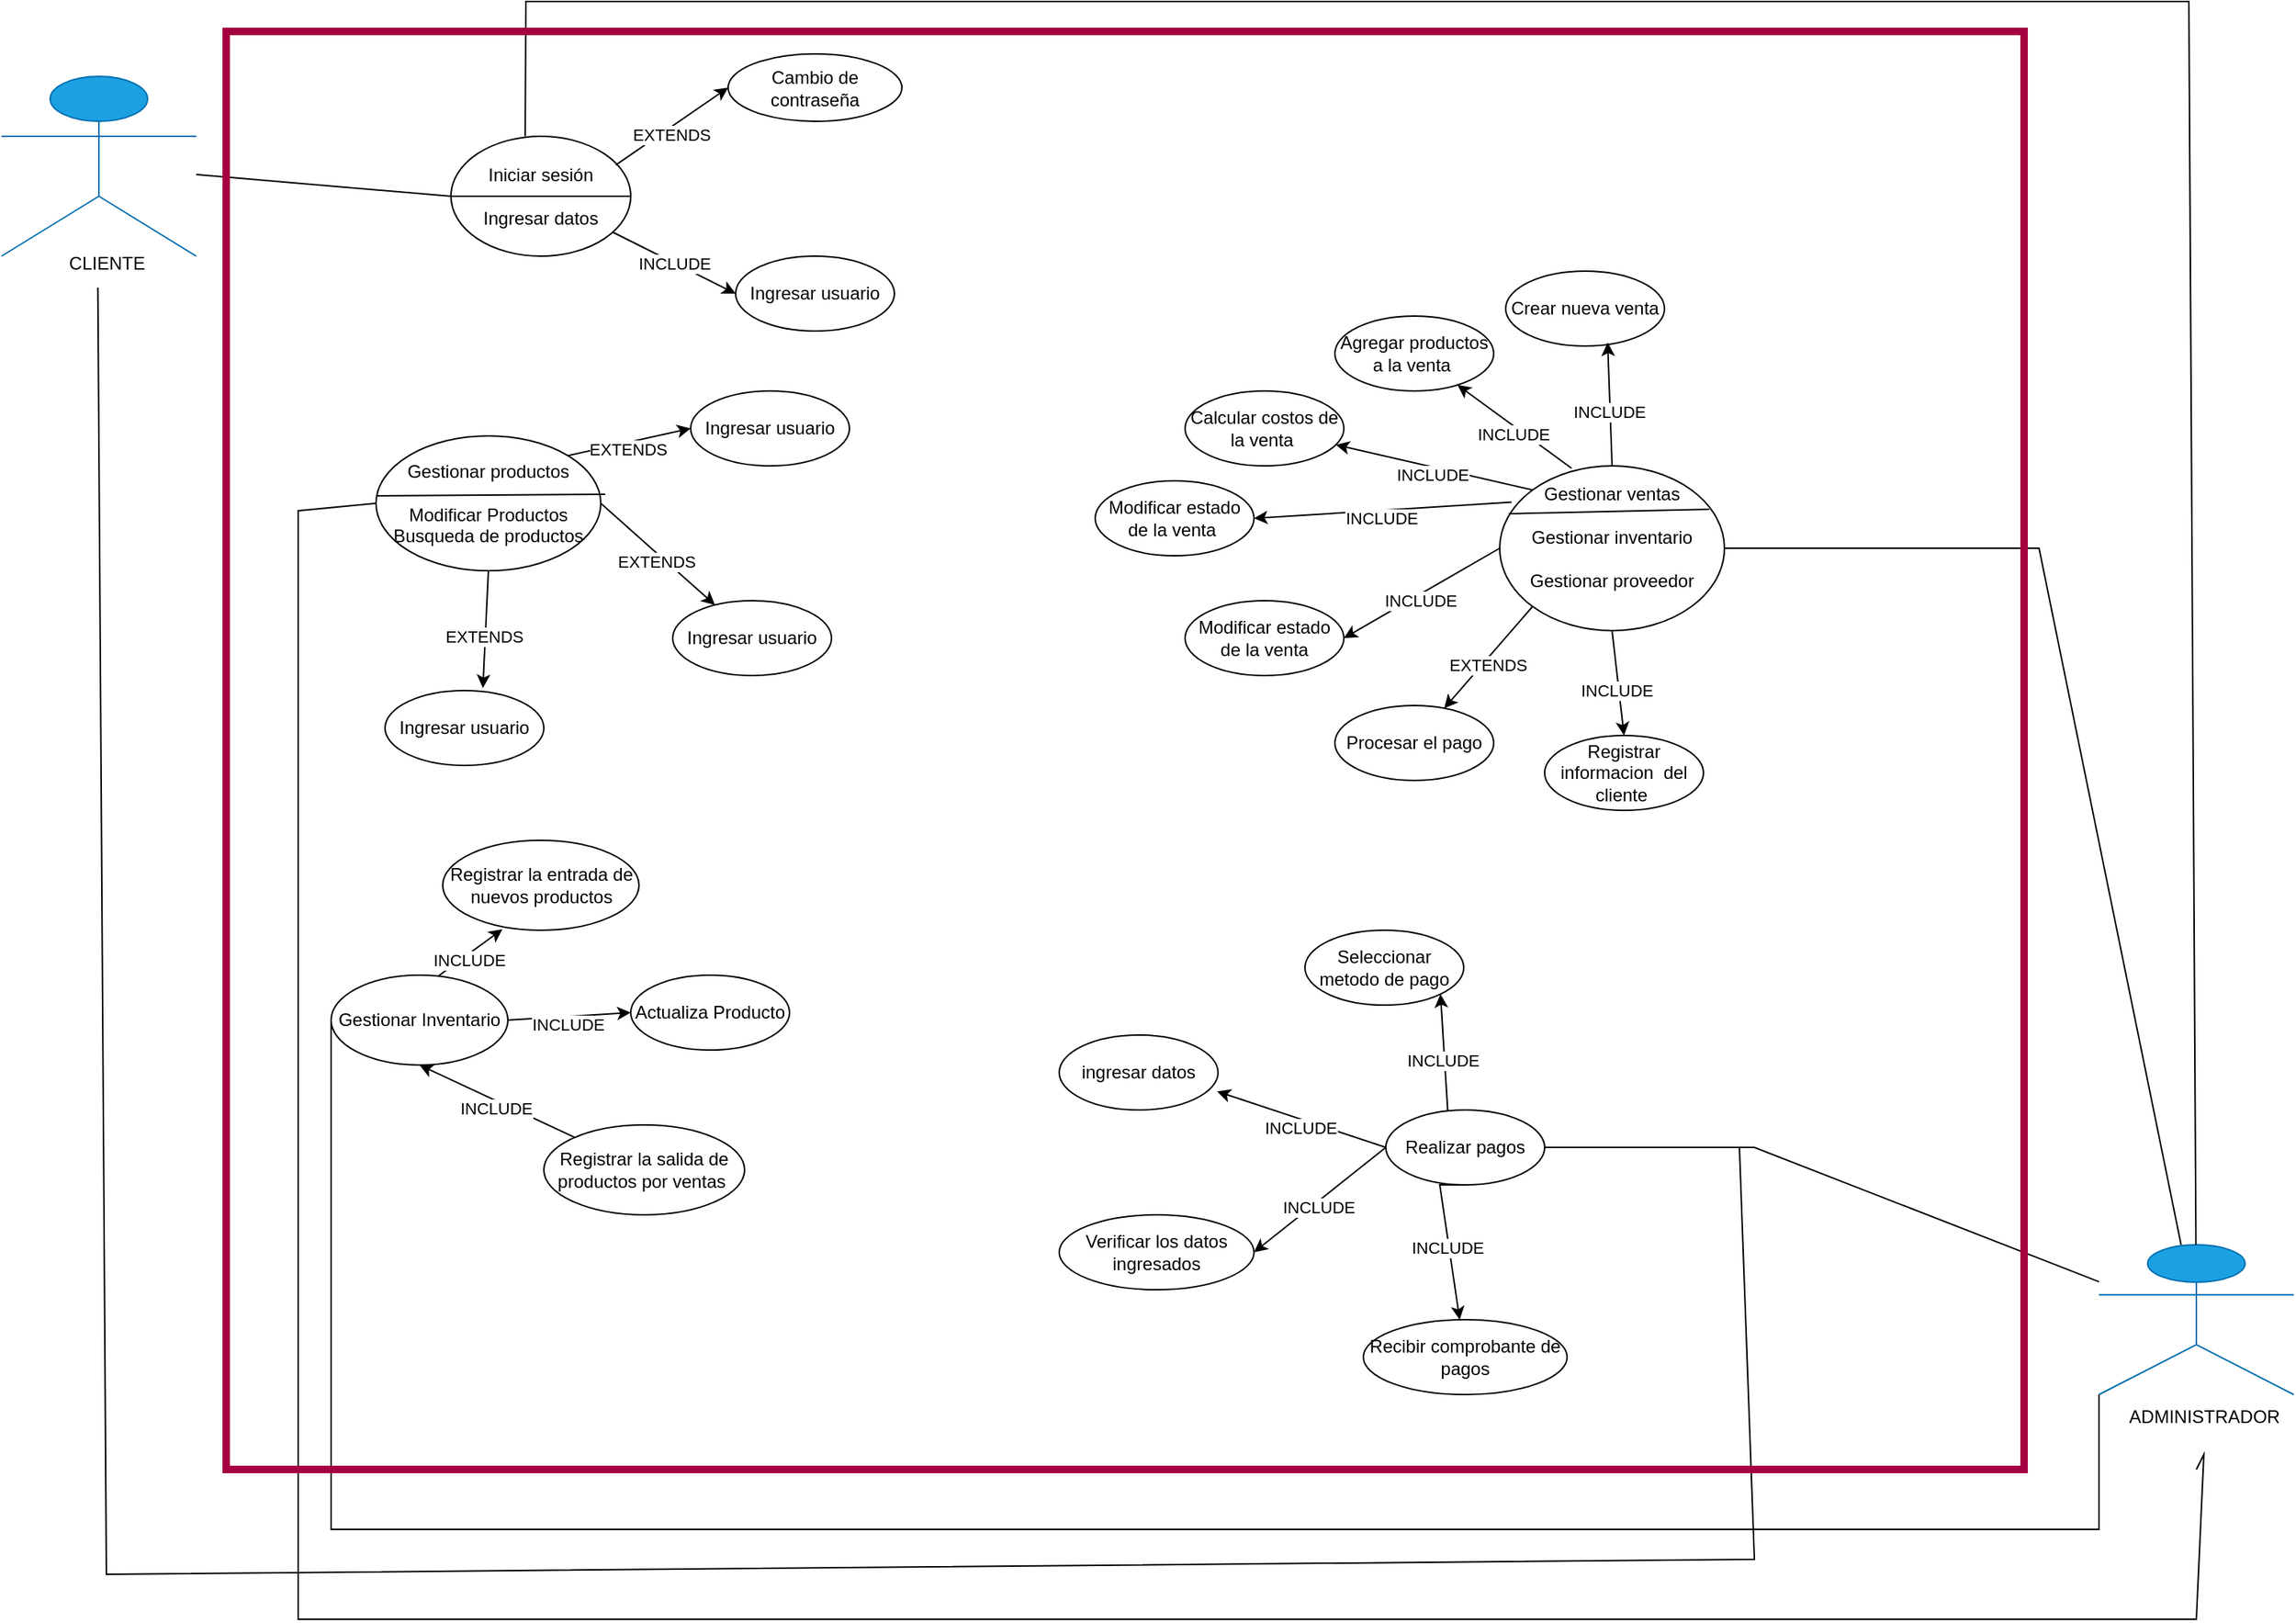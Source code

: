 <mxfile version="24.6.2" type="google">
  <diagram name="Página-1" id="Et5_oEfdTs3J56qVDUQK">
    <mxGraphModel dx="3787" dy="2285" grid="1" gridSize="10" guides="1" tooltips="1" connect="1" arrows="1" fold="1" page="1" pageScale="1" pageWidth="827" pageHeight="1169" math="0" shadow="0">
      <root>
        <mxCell id="0" />
        <mxCell id="1" parent="0" />
        <mxCell id="SyitlZRRvDJ0lu8L_DGC-1" value="CLIENTE" style="shape=umlActor;verticalLabelPosition=bottom;verticalAlign=top;html=1;outlineConnect=0;fillColor=#1ba1e2;strokeColor=#006EAF;fontColor=#ffffff;" vertex="1" parent="1">
          <mxGeometry x="-140" width="130" height="120" as="geometry" />
        </mxCell>
        <mxCell id="SyitlZRRvDJ0lu8L_DGC-7" value="ADMINISTRADOR" style="shape=umlActor;verticalLabelPosition=bottom;verticalAlign=top;html=1;outlineConnect=0;fillColor=#1ba1e2;strokeColor=#006EAF;fontColor=#ffffff;" vertex="1" parent="1">
          <mxGeometry x="1260" y="780" width="130" height="100" as="geometry" />
        </mxCell>
        <mxCell id="SyitlZRRvDJ0lu8L_DGC-8" value="Iniciar sesión&lt;div&gt;&lt;br&gt;&lt;/div&gt;&lt;div&gt;Ingresar datos&lt;/div&gt;" style="ellipse;whiteSpace=wrap;html=1;" vertex="1" parent="1">
          <mxGeometry x="160" y="40" width="120" height="80" as="geometry" />
        </mxCell>
        <mxCell id="SyitlZRRvDJ0lu8L_DGC-9" value="" style="endArrow=none;html=1;rounded=0;exitX=0;exitY=0.5;exitDx=0;exitDy=0;entryX=1;entryY=0.5;entryDx=0;entryDy=0;" edge="1" parent="1" source="SyitlZRRvDJ0lu8L_DGC-8" target="SyitlZRRvDJ0lu8L_DGC-8">
          <mxGeometry width="50" height="50" relative="1" as="geometry">
            <mxPoint x="410" y="120" as="sourcePoint" />
            <mxPoint x="460" y="70" as="targetPoint" />
          </mxGeometry>
        </mxCell>
        <mxCell id="SyitlZRRvDJ0lu8L_DGC-10" value="Cambio de contraseña" style="ellipse;whiteSpace=wrap;html=1;" vertex="1" parent="1">
          <mxGeometry x="345" y="-15" width="116" height="45" as="geometry" />
        </mxCell>
        <mxCell id="SyitlZRRvDJ0lu8L_DGC-11" value="Ingresar usuario" style="ellipse;whiteSpace=wrap;html=1;" vertex="1" parent="1">
          <mxGeometry x="350" y="120" width="106" height="50" as="geometry" />
        </mxCell>
        <mxCell id="SyitlZRRvDJ0lu8L_DGC-12" value="Gestionar productos&lt;div&gt;&lt;br&gt;&lt;/div&gt;&lt;div&gt;Modificar Productos&lt;/div&gt;&lt;div&gt;Busqueda de productos&lt;/div&gt;" style="ellipse;whiteSpace=wrap;html=1;" vertex="1" parent="1">
          <mxGeometry x="110" y="240" width="150" height="90" as="geometry" />
        </mxCell>
        <mxCell id="SyitlZRRvDJ0lu8L_DGC-13" value="" style="endArrow=none;html=1;rounded=0;exitX=0;exitY=0.5;exitDx=0;exitDy=0;entryX=1.02;entryY=0.433;entryDx=0;entryDy=0;entryPerimeter=0;" edge="1" parent="1" target="SyitlZRRvDJ0lu8L_DGC-12">
          <mxGeometry width="50" height="50" relative="1" as="geometry">
            <mxPoint x="110" y="280" as="sourcePoint" />
            <mxPoint x="230" y="280" as="targetPoint" />
          </mxGeometry>
        </mxCell>
        <mxCell id="SyitlZRRvDJ0lu8L_DGC-14" value="Ingresar usuario" style="ellipse;whiteSpace=wrap;html=1;" vertex="1" parent="1">
          <mxGeometry x="320" y="210" width="106" height="50" as="geometry" />
        </mxCell>
        <mxCell id="SyitlZRRvDJ0lu8L_DGC-15" value="Ingresar usuario" style="ellipse;whiteSpace=wrap;html=1;" vertex="1" parent="1">
          <mxGeometry x="116" y="410" width="106" height="50" as="geometry" />
        </mxCell>
        <mxCell id="SyitlZRRvDJ0lu8L_DGC-16" value="Ingresar usuario" style="ellipse;whiteSpace=wrap;html=1;" vertex="1" parent="1">
          <mxGeometry x="308" y="350" width="106" height="50" as="geometry" />
        </mxCell>
        <mxCell id="SyitlZRRvDJ0lu8L_DGC-17" value="Registrar la salida de productos por ventas&amp;nbsp;" style="ellipse;whiteSpace=wrap;html=1;" vertex="1" parent="1">
          <mxGeometry x="222" y="700" width="134" height="60" as="geometry" />
        </mxCell>
        <mxCell id="SyitlZRRvDJ0lu8L_DGC-18" value="Actualiza Producto" style="ellipse;whiteSpace=wrap;html=1;" vertex="1" parent="1">
          <mxGeometry x="280" y="600" width="106" height="50" as="geometry" />
        </mxCell>
        <mxCell id="SyitlZRRvDJ0lu8L_DGC-19" value="Registrar la entrada de nuevos productos" style="ellipse;whiteSpace=wrap;html=1;" vertex="1" parent="1">
          <mxGeometry x="154.5" y="510" width="131" height="60" as="geometry" />
        </mxCell>
        <mxCell id="SyitlZRRvDJ0lu8L_DGC-20" value="Gestionar Inventario" style="ellipse;whiteSpace=wrap;html=1;" vertex="1" parent="1">
          <mxGeometry x="80" y="600" width="118" height="60" as="geometry" />
        </mxCell>
        <mxCell id="SyitlZRRvDJ0lu8L_DGC-22" value="Gestionar ventas&lt;div&gt;&lt;br&gt;&lt;/div&gt;&lt;div&gt;Gestionar inventario&lt;/div&gt;&lt;div&gt;&lt;br&gt;&lt;/div&gt;&lt;div&gt;Gestionar proveedor&lt;/div&gt;&lt;div&gt;&lt;br&gt;&lt;/div&gt;" style="ellipse;whiteSpace=wrap;html=1;" vertex="1" parent="1">
          <mxGeometry x="860" y="260" width="150" height="110" as="geometry" />
        </mxCell>
        <mxCell id="SyitlZRRvDJ0lu8L_DGC-23" value="" style="endArrow=none;html=1;rounded=0;exitX=0.04;exitY=0.291;exitDx=0;exitDy=0;exitPerimeter=0;entryX=0.933;entryY=0.264;entryDx=0;entryDy=0;entryPerimeter=0;" edge="1" parent="1" source="SyitlZRRvDJ0lu8L_DGC-22" target="SyitlZRRvDJ0lu8L_DGC-22">
          <mxGeometry width="50" height="50" relative="1" as="geometry">
            <mxPoint x="760" y="450" as="sourcePoint" />
            <mxPoint x="810" y="400" as="targetPoint" />
          </mxGeometry>
        </mxCell>
        <mxCell id="SyitlZRRvDJ0lu8L_DGC-24" value="Procesar el pago" style="ellipse;whiteSpace=wrap;html=1;" vertex="1" parent="1">
          <mxGeometry x="750" y="420" width="106" height="50" as="geometry" />
        </mxCell>
        <mxCell id="SyitlZRRvDJ0lu8L_DGC-25" value="Modificar estado de la venta" style="ellipse;whiteSpace=wrap;html=1;" vertex="1" parent="1">
          <mxGeometry x="650" y="350" width="106" height="50" as="geometry" />
        </mxCell>
        <mxCell id="SyitlZRRvDJ0lu8L_DGC-26" value="Modificar estado de la venta&amp;nbsp;" style="ellipse;whiteSpace=wrap;html=1;" vertex="1" parent="1">
          <mxGeometry x="590" y="270" width="106" height="50" as="geometry" />
        </mxCell>
        <mxCell id="SyitlZRRvDJ0lu8L_DGC-27" value="Calcular costos de la venta&amp;nbsp;" style="ellipse;whiteSpace=wrap;html=1;" vertex="1" parent="1">
          <mxGeometry x="650" y="210" width="106" height="50" as="geometry" />
        </mxCell>
        <mxCell id="SyitlZRRvDJ0lu8L_DGC-28" value="Agregar productos a la venta&amp;nbsp;" style="ellipse;whiteSpace=wrap;html=1;" vertex="1" parent="1">
          <mxGeometry x="750" y="160" width="106" height="50" as="geometry" />
        </mxCell>
        <mxCell id="SyitlZRRvDJ0lu8L_DGC-29" value="Crear nueva venta" style="ellipse;whiteSpace=wrap;html=1;" vertex="1" parent="1">
          <mxGeometry x="864" y="130" width="106" height="50" as="geometry" />
        </mxCell>
        <mxCell id="SyitlZRRvDJ0lu8L_DGC-30" value="Registrar informacion&amp;nbsp; del cliente&amp;nbsp;" style="ellipse;whiteSpace=wrap;html=1;" vertex="1" parent="1">
          <mxGeometry x="890" y="440" width="106" height="50" as="geometry" />
        </mxCell>
        <mxCell id="SyitlZRRvDJ0lu8L_DGC-31" value="Realizar pagos" style="ellipse;whiteSpace=wrap;html=1;" vertex="1" parent="1">
          <mxGeometry x="784" y="690" width="106" height="50" as="geometry" />
        </mxCell>
        <mxCell id="SyitlZRRvDJ0lu8L_DGC-32" value="Recibir comprobante de pagos" style="ellipse;whiteSpace=wrap;html=1;" vertex="1" parent="1">
          <mxGeometry x="769" y="830" width="136" height="50" as="geometry" />
        </mxCell>
        <mxCell id="SyitlZRRvDJ0lu8L_DGC-33" value="Verificar los datos ingresados" style="ellipse;whiteSpace=wrap;html=1;" vertex="1" parent="1">
          <mxGeometry x="566" y="760" width="130" height="50" as="geometry" />
        </mxCell>
        <mxCell id="SyitlZRRvDJ0lu8L_DGC-34" value="ingresar datos" style="ellipse;whiteSpace=wrap;html=1;" vertex="1" parent="1">
          <mxGeometry x="566" y="640" width="106" height="50" as="geometry" />
        </mxCell>
        <mxCell id="SyitlZRRvDJ0lu8L_DGC-35" value="Seleccionar metodo de pago" style="ellipse;whiteSpace=wrap;html=1;" vertex="1" parent="1">
          <mxGeometry x="730" y="570" width="106" height="50" as="geometry" />
        </mxCell>
        <mxCell id="SyitlZRRvDJ0lu8L_DGC-36" value="" style="endArrow=none;html=1;rounded=0;entryX=0;entryY=0.5;entryDx=0;entryDy=0;" edge="1" parent="1" source="SyitlZRRvDJ0lu8L_DGC-1" target="SyitlZRRvDJ0lu8L_DGC-8">
          <mxGeometry width="50" height="50" relative="1" as="geometry">
            <mxPoint x="290" y="190" as="sourcePoint" />
            <mxPoint x="340" y="140" as="targetPoint" />
          </mxGeometry>
        </mxCell>
        <mxCell id="SyitlZRRvDJ0lu8L_DGC-37" value="INCLUDE" style="endArrow=classic;html=1;rounded=0;entryX=0;entryY=0.5;entryDx=0;entryDy=0;" edge="1" parent="1" source="SyitlZRRvDJ0lu8L_DGC-8" target="SyitlZRRvDJ0lu8L_DGC-11">
          <mxGeometry relative="1" as="geometry">
            <mxPoint x="260" y="160" as="sourcePoint" />
            <mxPoint x="360" y="160" as="targetPoint" />
          </mxGeometry>
        </mxCell>
        <mxCell id="SyitlZRRvDJ0lu8L_DGC-39" value="" style="endArrow=classic;html=1;rounded=0;exitX=1;exitY=0;exitDx=0;exitDy=0;entryX=0;entryY=0.5;entryDx=0;entryDy=0;" edge="1" parent="1" target="SyitlZRRvDJ0lu8L_DGC-10">
          <mxGeometry relative="1" as="geometry">
            <mxPoint x="269.996" y="59.216" as="sourcePoint" />
            <mxPoint x="339.57" y="30" as="targetPoint" />
          </mxGeometry>
        </mxCell>
        <mxCell id="SyitlZRRvDJ0lu8L_DGC-40" value="EXTENDS" style="edgeLabel;resizable=0;html=1;;align=center;verticalAlign=middle;" connectable="0" vertex="1" parent="SyitlZRRvDJ0lu8L_DGC-39">
          <mxGeometry relative="1" as="geometry">
            <mxPoint x="-1" y="5" as="offset" />
          </mxGeometry>
        </mxCell>
        <mxCell id="SyitlZRRvDJ0lu8L_DGC-41" value="" style="endArrow=classic;html=1;rounded=0;exitX=0.5;exitY=1;exitDx=0;exitDy=0;entryX=0.616;entryY=-0.033;entryDx=0;entryDy=0;entryPerimeter=0;" edge="1" parent="1" source="SyitlZRRvDJ0lu8L_DGC-12" target="SyitlZRRvDJ0lu8L_DGC-15">
          <mxGeometry relative="1" as="geometry">
            <mxPoint x="279.996" y="69.216" as="sourcePoint" />
            <mxPoint x="355" y="18" as="targetPoint" />
          </mxGeometry>
        </mxCell>
        <mxCell id="SyitlZRRvDJ0lu8L_DGC-42" value="EXTENDS" style="edgeLabel;resizable=0;html=1;;align=center;verticalAlign=middle;" connectable="0" vertex="1" parent="SyitlZRRvDJ0lu8L_DGC-41">
          <mxGeometry relative="1" as="geometry">
            <mxPoint x="-1" y="5" as="offset" />
          </mxGeometry>
        </mxCell>
        <mxCell id="SyitlZRRvDJ0lu8L_DGC-43" value="" style="endArrow=classic;html=1;rounded=0;exitX=1;exitY=0.5;exitDx=0;exitDy=0;" edge="1" parent="1" source="SyitlZRRvDJ0lu8L_DGC-12" target="SyitlZRRvDJ0lu8L_DGC-16">
          <mxGeometry relative="1" as="geometry">
            <mxPoint x="289.996" y="79.216" as="sourcePoint" />
            <mxPoint x="365" y="28" as="targetPoint" />
          </mxGeometry>
        </mxCell>
        <mxCell id="SyitlZRRvDJ0lu8L_DGC-44" value="EXTENDS" style="edgeLabel;resizable=0;html=1;;align=center;verticalAlign=middle;" connectable="0" vertex="1" parent="SyitlZRRvDJ0lu8L_DGC-43">
          <mxGeometry relative="1" as="geometry">
            <mxPoint x="-1" y="5" as="offset" />
          </mxGeometry>
        </mxCell>
        <mxCell id="SyitlZRRvDJ0lu8L_DGC-45" value="" style="endArrow=classic;html=1;rounded=0;exitX=1;exitY=0;exitDx=0;exitDy=0;entryX=0;entryY=0.5;entryDx=0;entryDy=0;" edge="1" parent="1" source="SyitlZRRvDJ0lu8L_DGC-12" target="SyitlZRRvDJ0lu8L_DGC-14">
          <mxGeometry relative="1" as="geometry">
            <mxPoint x="299.996" y="89.216" as="sourcePoint" />
            <mxPoint x="375" y="38" as="targetPoint" />
          </mxGeometry>
        </mxCell>
        <mxCell id="SyitlZRRvDJ0lu8L_DGC-46" value="EXTENDS" style="edgeLabel;resizable=0;html=1;;align=center;verticalAlign=middle;" connectable="0" vertex="1" parent="SyitlZRRvDJ0lu8L_DGC-45">
          <mxGeometry relative="1" as="geometry">
            <mxPoint x="-1" y="5" as="offset" />
          </mxGeometry>
        </mxCell>
        <mxCell id="SyitlZRRvDJ0lu8L_DGC-47" value="" style="endArrow=classic;html=1;rounded=0;exitX=0;exitY=1;exitDx=0;exitDy=0;" edge="1" parent="1" source="SyitlZRRvDJ0lu8L_DGC-22" target="SyitlZRRvDJ0lu8L_DGC-24">
          <mxGeometry relative="1" as="geometry">
            <mxPoint x="270" y="295" as="sourcePoint" />
            <mxPoint x="346" y="363" as="targetPoint" />
          </mxGeometry>
        </mxCell>
        <mxCell id="SyitlZRRvDJ0lu8L_DGC-48" value="EXTENDS" style="edgeLabel;resizable=0;html=1;;align=center;verticalAlign=middle;" connectable="0" vertex="1" parent="SyitlZRRvDJ0lu8L_DGC-47">
          <mxGeometry relative="1" as="geometry">
            <mxPoint x="-1" y="5" as="offset" />
          </mxGeometry>
        </mxCell>
        <mxCell id="SyitlZRRvDJ0lu8L_DGC-49" value="" style="endArrow=classic;html=1;rounded=0;exitX=1;exitY=0.5;exitDx=0;exitDy=0;entryX=0;entryY=0.5;entryDx=0;entryDy=0;" edge="1" parent="1" source="SyitlZRRvDJ0lu8L_DGC-20" target="SyitlZRRvDJ0lu8L_DGC-18">
          <mxGeometry relative="1" as="geometry">
            <mxPoint x="501" y="620" as="sourcePoint" />
            <mxPoint x="370" y="550" as="targetPoint" />
          </mxGeometry>
        </mxCell>
        <mxCell id="SyitlZRRvDJ0lu8L_DGC-50" value="INCLUDE" style="edgeLabel;resizable=0;html=1;;align=center;verticalAlign=middle;" connectable="0" vertex="1" parent="SyitlZRRvDJ0lu8L_DGC-49">
          <mxGeometry relative="1" as="geometry">
            <mxPoint x="-1" y="5" as="offset" />
          </mxGeometry>
        </mxCell>
        <mxCell id="SyitlZRRvDJ0lu8L_DGC-51" value="" style="endArrow=classic;html=1;rounded=0;entryX=0.5;entryY=1;entryDx=0;entryDy=0;" edge="1" parent="1" source="SyitlZRRvDJ0lu8L_DGC-17" target="SyitlZRRvDJ0lu8L_DGC-20">
          <mxGeometry relative="1" as="geometry">
            <mxPoint x="290" y="635" as="sourcePoint" />
            <mxPoint x="238" y="640" as="targetPoint" />
          </mxGeometry>
        </mxCell>
        <mxCell id="SyitlZRRvDJ0lu8L_DGC-52" value="INCLUDE" style="edgeLabel;resizable=0;html=1;;align=center;verticalAlign=middle;" connectable="0" vertex="1" parent="SyitlZRRvDJ0lu8L_DGC-51">
          <mxGeometry relative="1" as="geometry">
            <mxPoint x="-1" y="5" as="offset" />
          </mxGeometry>
        </mxCell>
        <mxCell id="SyitlZRRvDJ0lu8L_DGC-53" value="" style="endArrow=classic;html=1;rounded=0;exitX=0.602;exitY=0.017;exitDx=0;exitDy=0;exitPerimeter=0;entryX=0.304;entryY=0.989;entryDx=0;entryDy=0;entryPerimeter=0;" edge="1" parent="1" source="SyitlZRRvDJ0lu8L_DGC-20" target="SyitlZRRvDJ0lu8L_DGC-19">
          <mxGeometry relative="1" as="geometry">
            <mxPoint x="300" y="645" as="sourcePoint" />
            <mxPoint x="390" y="540" as="targetPoint" />
          </mxGeometry>
        </mxCell>
        <mxCell id="SyitlZRRvDJ0lu8L_DGC-54" value="INCLUDE" style="edgeLabel;resizable=0;html=1;;align=center;verticalAlign=middle;" connectable="0" vertex="1" parent="SyitlZRRvDJ0lu8L_DGC-53">
          <mxGeometry relative="1" as="geometry">
            <mxPoint x="-1" y="5" as="offset" />
          </mxGeometry>
        </mxCell>
        <mxCell id="SyitlZRRvDJ0lu8L_DGC-55" value="" style="endArrow=classic;html=1;rounded=0;exitX=0.5;exitY=1;exitDx=0;exitDy=0;" edge="1" parent="1" source="SyitlZRRvDJ0lu8L_DGC-31" target="SyitlZRRvDJ0lu8L_DGC-32">
          <mxGeometry relative="1" as="geometry">
            <mxPoint x="305" y="652" as="sourcePoint" />
            <mxPoint x="299" y="710" as="targetPoint" />
            <Array as="points">
              <mxPoint x="820" y="740" />
            </Array>
          </mxGeometry>
        </mxCell>
        <mxCell id="SyitlZRRvDJ0lu8L_DGC-56" value="INCLUDE" style="edgeLabel;resizable=0;html=1;;align=center;verticalAlign=middle;" connectable="0" vertex="1" parent="SyitlZRRvDJ0lu8L_DGC-55">
          <mxGeometry relative="1" as="geometry">
            <mxPoint x="-1" y="5" as="offset" />
          </mxGeometry>
        </mxCell>
        <mxCell id="SyitlZRRvDJ0lu8L_DGC-57" value="" style="endArrow=classic;html=1;rounded=0;exitX=0;exitY=0.5;exitDx=0;exitDy=0;entryX=1;entryY=0.5;entryDx=0;entryDy=0;" edge="1" parent="1" source="SyitlZRRvDJ0lu8L_DGC-31" target="SyitlZRRvDJ0lu8L_DGC-33">
          <mxGeometry relative="1" as="geometry">
            <mxPoint x="315" y="662" as="sourcePoint" />
            <mxPoint x="309" y="720" as="targetPoint" />
          </mxGeometry>
        </mxCell>
        <mxCell id="SyitlZRRvDJ0lu8L_DGC-58" value="INCLUDE" style="edgeLabel;resizable=0;html=1;;align=center;verticalAlign=middle;" connectable="0" vertex="1" parent="SyitlZRRvDJ0lu8L_DGC-57">
          <mxGeometry relative="1" as="geometry">
            <mxPoint x="-1" y="5" as="offset" />
          </mxGeometry>
        </mxCell>
        <mxCell id="SyitlZRRvDJ0lu8L_DGC-59" value="" style="endArrow=classic;html=1;rounded=0;exitX=0;exitY=0.5;exitDx=0;exitDy=0;entryX=0.994;entryY=0.753;entryDx=0;entryDy=0;entryPerimeter=0;" edge="1" parent="1" source="SyitlZRRvDJ0lu8L_DGC-31" target="SyitlZRRvDJ0lu8L_DGC-34">
          <mxGeometry relative="1" as="geometry">
            <mxPoint x="325" y="672" as="sourcePoint" />
            <mxPoint x="319" y="730" as="targetPoint" />
          </mxGeometry>
        </mxCell>
        <mxCell id="SyitlZRRvDJ0lu8L_DGC-60" value="INCLUDE" style="edgeLabel;resizable=0;html=1;;align=center;verticalAlign=middle;" connectable="0" vertex="1" parent="SyitlZRRvDJ0lu8L_DGC-59">
          <mxGeometry relative="1" as="geometry">
            <mxPoint x="-1" y="5" as="offset" />
          </mxGeometry>
        </mxCell>
        <mxCell id="SyitlZRRvDJ0lu8L_DGC-61" value="" style="endArrow=classic;html=1;rounded=0;exitX=0.39;exitY=0.02;exitDx=0;exitDy=0;entryX=1;entryY=1;entryDx=0;entryDy=0;exitPerimeter=0;" edge="1" parent="1" source="SyitlZRRvDJ0lu8L_DGC-31" target="SyitlZRRvDJ0lu8L_DGC-35">
          <mxGeometry relative="1" as="geometry">
            <mxPoint x="335" y="682" as="sourcePoint" />
            <mxPoint x="329" y="740" as="targetPoint" />
          </mxGeometry>
        </mxCell>
        <mxCell id="SyitlZRRvDJ0lu8L_DGC-62" value="INCLUDE" style="edgeLabel;resizable=0;html=1;;align=center;verticalAlign=middle;" connectable="0" vertex="1" parent="SyitlZRRvDJ0lu8L_DGC-61">
          <mxGeometry relative="1" as="geometry">
            <mxPoint x="-1" y="5" as="offset" />
          </mxGeometry>
        </mxCell>
        <mxCell id="SyitlZRRvDJ0lu8L_DGC-63" value="" style="endArrow=classic;html=1;rounded=0;exitX=0.5;exitY=0;exitDx=0;exitDy=0;entryX=0.642;entryY=0.953;entryDx=0;entryDy=0;entryPerimeter=0;" edge="1" parent="1" source="SyitlZRRvDJ0lu8L_DGC-22" target="SyitlZRRvDJ0lu8L_DGC-29">
          <mxGeometry relative="1" as="geometry">
            <mxPoint x="835" y="701" as="sourcePoint" />
            <mxPoint x="831" y="622" as="targetPoint" />
          </mxGeometry>
        </mxCell>
        <mxCell id="SyitlZRRvDJ0lu8L_DGC-64" value="INCLUDE" style="edgeLabel;resizable=0;html=1;;align=center;verticalAlign=middle;" connectable="0" vertex="1" parent="SyitlZRRvDJ0lu8L_DGC-63">
          <mxGeometry relative="1" as="geometry">
            <mxPoint x="-1" y="5" as="offset" />
          </mxGeometry>
        </mxCell>
        <mxCell id="SyitlZRRvDJ0lu8L_DGC-65" value="" style="endArrow=classic;html=1;rounded=0;exitX=0.32;exitY=0.015;exitDx=0;exitDy=0;exitPerimeter=0;" edge="1" parent="1" source="SyitlZRRvDJ0lu8L_DGC-22" target="SyitlZRRvDJ0lu8L_DGC-28">
          <mxGeometry relative="1" as="geometry">
            <mxPoint x="845" y="711" as="sourcePoint" />
            <mxPoint x="841" y="632" as="targetPoint" />
          </mxGeometry>
        </mxCell>
        <mxCell id="SyitlZRRvDJ0lu8L_DGC-66" value="INCLUDE" style="edgeLabel;resizable=0;html=1;;align=center;verticalAlign=middle;" connectable="0" vertex="1" parent="SyitlZRRvDJ0lu8L_DGC-65">
          <mxGeometry relative="1" as="geometry">
            <mxPoint x="-1" y="5" as="offset" />
          </mxGeometry>
        </mxCell>
        <mxCell id="SyitlZRRvDJ0lu8L_DGC-67" value="" style="endArrow=classic;html=1;rounded=0;exitX=0;exitY=0;exitDx=0;exitDy=0;" edge="1" parent="1" source="SyitlZRRvDJ0lu8L_DGC-22" target="SyitlZRRvDJ0lu8L_DGC-27">
          <mxGeometry relative="1" as="geometry">
            <mxPoint x="855" y="721" as="sourcePoint" />
            <mxPoint x="851" y="642" as="targetPoint" />
          </mxGeometry>
        </mxCell>
        <mxCell id="SyitlZRRvDJ0lu8L_DGC-68" value="INCLUDE" style="edgeLabel;resizable=0;html=1;;align=center;verticalAlign=middle;" connectable="0" vertex="1" parent="SyitlZRRvDJ0lu8L_DGC-67">
          <mxGeometry relative="1" as="geometry">
            <mxPoint x="-1" y="5" as="offset" />
          </mxGeometry>
        </mxCell>
        <mxCell id="SyitlZRRvDJ0lu8L_DGC-69" value="" style="endArrow=classic;html=1;rounded=0;exitX=0.053;exitY=0.221;exitDx=0;exitDy=0;entryX=1;entryY=0.5;entryDx=0;entryDy=0;exitPerimeter=0;" edge="1" parent="1" source="SyitlZRRvDJ0lu8L_DGC-22" target="SyitlZRRvDJ0lu8L_DGC-26">
          <mxGeometry relative="1" as="geometry">
            <mxPoint x="865" y="731" as="sourcePoint" />
            <mxPoint x="861" y="652" as="targetPoint" />
          </mxGeometry>
        </mxCell>
        <mxCell id="SyitlZRRvDJ0lu8L_DGC-70" value="INCLUDE" style="edgeLabel;resizable=0;html=1;;align=center;verticalAlign=middle;" connectable="0" vertex="1" parent="SyitlZRRvDJ0lu8L_DGC-69">
          <mxGeometry relative="1" as="geometry">
            <mxPoint x="-1" y="5" as="offset" />
          </mxGeometry>
        </mxCell>
        <mxCell id="SyitlZRRvDJ0lu8L_DGC-71" value="" style="endArrow=classic;html=1;rounded=0;exitX=0;exitY=0.5;exitDx=0;exitDy=0;entryX=1;entryY=0.5;entryDx=0;entryDy=0;" edge="1" parent="1" source="SyitlZRRvDJ0lu8L_DGC-22" target="SyitlZRRvDJ0lu8L_DGC-25">
          <mxGeometry relative="1" as="geometry">
            <mxPoint x="875" y="741" as="sourcePoint" />
            <mxPoint x="871" y="662" as="targetPoint" />
          </mxGeometry>
        </mxCell>
        <mxCell id="SyitlZRRvDJ0lu8L_DGC-72" value="INCLUDE" style="edgeLabel;resizable=0;html=1;;align=center;verticalAlign=middle;" connectable="0" vertex="1" parent="SyitlZRRvDJ0lu8L_DGC-71">
          <mxGeometry relative="1" as="geometry">
            <mxPoint x="-1" y="5" as="offset" />
          </mxGeometry>
        </mxCell>
        <mxCell id="SyitlZRRvDJ0lu8L_DGC-73" value="" style="endArrow=classic;html=1;rounded=0;exitX=0.5;exitY=1;exitDx=0;exitDy=0;entryX=0.5;entryY=0;entryDx=0;entryDy=0;" edge="1" parent="1" source="SyitlZRRvDJ0lu8L_DGC-22" target="SyitlZRRvDJ0lu8L_DGC-30">
          <mxGeometry relative="1" as="geometry">
            <mxPoint x="885" y="751" as="sourcePoint" />
            <mxPoint x="881" y="672" as="targetPoint" />
          </mxGeometry>
        </mxCell>
        <mxCell id="SyitlZRRvDJ0lu8L_DGC-74" value="INCLUDE" style="edgeLabel;resizable=0;html=1;;align=center;verticalAlign=middle;" connectable="0" vertex="1" parent="SyitlZRRvDJ0lu8L_DGC-73">
          <mxGeometry relative="1" as="geometry">
            <mxPoint x="-1" y="5" as="offset" />
          </mxGeometry>
        </mxCell>
        <mxCell id="SyitlZRRvDJ0lu8L_DGC-75" value="ADMINISTRADOR" style="text;html=1;align=center;verticalAlign=middle;resizable=0;points=[];autosize=1;strokeColor=none;fillColor=none;" vertex="1" parent="1">
          <mxGeometry x="1270" y="880" width="120" height="30" as="geometry" />
        </mxCell>
        <mxCell id="SyitlZRRvDJ0lu8L_DGC-80" value="" style="endArrow=none;html=1;rounded=0;exitX=0.157;exitY=0.074;exitDx=0;exitDy=0;exitPerimeter=0;" edge="1" parent="1" target="SyitlZRRvDJ0lu8L_DGC-7">
          <mxGeometry width="50" height="50" relative="1" as="geometry">
            <mxPoint x="209.56" y="39.92" as="sourcePoint" />
            <mxPoint x="840" y="250" as="targetPoint" />
            <Array as="points">
              <mxPoint x="210" y="-50" />
              <mxPoint x="1320" y="-50" />
            </Array>
          </mxGeometry>
        </mxCell>
        <mxCell id="SyitlZRRvDJ0lu8L_DGC-81" value="" style="endArrow=none;html=1;rounded=0;entryX=0;entryY=0.5;entryDx=0;entryDy=0;" edge="1" parent="1" target="SyitlZRRvDJ0lu8L_DGC-12">
          <mxGeometry width="50" height="50" relative="1" as="geometry">
            <mxPoint x="1325" y="930" as="sourcePoint" />
            <mxPoint x="117.64" y="300" as="targetPoint" />
            <Array as="points">
              <mxPoint x="1330" y="920" />
              <mxPoint x="1325" y="1030" />
              <mxPoint x="58" y="1030" />
              <mxPoint x="58" y="290" />
            </Array>
          </mxGeometry>
        </mxCell>
        <mxCell id="SyitlZRRvDJ0lu8L_DGC-82" value="" style="endArrow=none;html=1;rounded=0;exitX=1;exitY=0.5;exitDx=0;exitDy=0;entryX=0.419;entryY=1.033;entryDx=0;entryDy=0;entryPerimeter=0;" edge="1" parent="1" source="SyitlZRRvDJ0lu8L_DGC-31" target="SyitlZRRvDJ0lu8L_DGC-86">
          <mxGeometry width="50" height="50" relative="1" as="geometry">
            <mxPoint x="40" y="151.077" as="sourcePoint" />
            <mxPoint x="-70" y="170" as="targetPoint" />
            <Array as="points">
              <mxPoint x="1020" y="715" />
              <mxPoint x="1030" y="990" />
              <mxPoint x="-70" y="1000" />
            </Array>
          </mxGeometry>
        </mxCell>
        <mxCell id="SyitlZRRvDJ0lu8L_DGC-83" value="" style="endArrow=none;html=1;rounded=0;exitX=1;exitY=0.5;exitDx=0;exitDy=0;" edge="1" parent="1" source="SyitlZRRvDJ0lu8L_DGC-31" target="SyitlZRRvDJ0lu8L_DGC-7">
          <mxGeometry width="50" height="50" relative="1" as="geometry">
            <mxPoint x="1180" y="640" as="sourcePoint" />
            <mxPoint x="1230" y="590" as="targetPoint" />
            <Array as="points">
              <mxPoint x="1030" y="715" />
            </Array>
          </mxGeometry>
        </mxCell>
        <mxCell id="SyitlZRRvDJ0lu8L_DGC-84" value="" style="endArrow=none;html=1;rounded=0;entryX=1;entryY=0.5;entryDx=0;entryDy=0;" edge="1" parent="1" source="SyitlZRRvDJ0lu8L_DGC-7" target="SyitlZRRvDJ0lu8L_DGC-22">
          <mxGeometry width="50" height="50" relative="1" as="geometry">
            <mxPoint x="1180" y="640" as="sourcePoint" />
            <mxPoint x="1230" y="590" as="targetPoint" />
            <Array as="points">
              <mxPoint x="1220" y="315" />
            </Array>
          </mxGeometry>
        </mxCell>
        <mxCell id="SyitlZRRvDJ0lu8L_DGC-85" value="" style="endArrow=none;html=1;rounded=0;exitX=0;exitY=0.5;exitDx=0;exitDy=0;entryX=0;entryY=1;entryDx=0;entryDy=0;entryPerimeter=0;" edge="1" parent="1" source="SyitlZRRvDJ0lu8L_DGC-20" target="SyitlZRRvDJ0lu8L_DGC-7">
          <mxGeometry width="50" height="50" relative="1" as="geometry">
            <mxPoint x="920" y="670" as="sourcePoint" />
            <mxPoint x="970" y="620" as="targetPoint" />
            <Array as="points">
              <mxPoint x="80" y="970" />
              <mxPoint x="1260" y="970" />
            </Array>
          </mxGeometry>
        </mxCell>
        <mxCell id="SyitlZRRvDJ0lu8L_DGC-86" value="CLIENTE" style="text;html=1;align=center;verticalAlign=middle;resizable=0;points=[];autosize=1;strokeColor=none;fillColor=none;" vertex="1" parent="1">
          <mxGeometry x="-105" y="110" width="70" height="30" as="geometry" />
        </mxCell>
        <mxCell id="SyitlZRRvDJ0lu8L_DGC-87" value="" style="rounded=0;whiteSpace=wrap;html=1;fillColor=none;fontColor=#ffffff;strokeColor=#A50040;strokeWidth=5;" vertex="1" parent="1">
          <mxGeometry x="10" y="-30" width="1200" height="960" as="geometry" />
        </mxCell>
      </root>
    </mxGraphModel>
  </diagram>
</mxfile>
